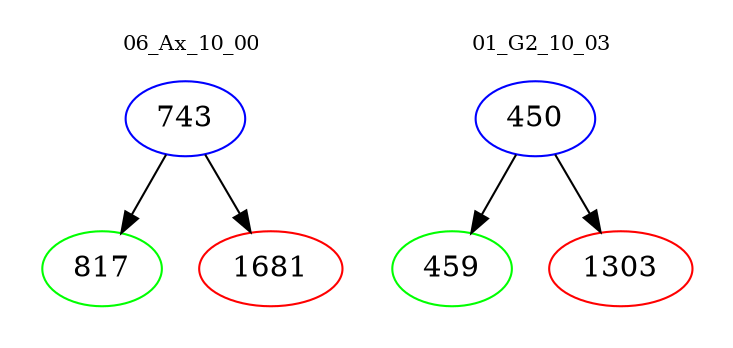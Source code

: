digraph{
subgraph cluster_0 {
color = white
label = "06_Ax_10_00";
fontsize=10;
T0_743 [label="743", color="blue"]
T0_743 -> T0_817 [color="black"]
T0_817 [label="817", color="green"]
T0_743 -> T0_1681 [color="black"]
T0_1681 [label="1681", color="red"]
}
subgraph cluster_1 {
color = white
label = "01_G2_10_03";
fontsize=10;
T1_450 [label="450", color="blue"]
T1_450 -> T1_459 [color="black"]
T1_459 [label="459", color="green"]
T1_450 -> T1_1303 [color="black"]
T1_1303 [label="1303", color="red"]
}
}
